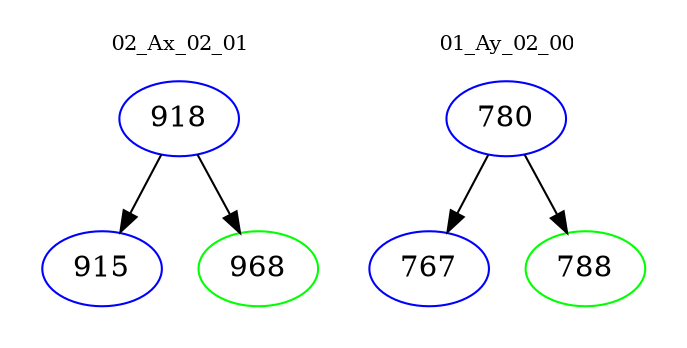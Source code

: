 digraph{
subgraph cluster_0 {
color = white
label = "02_Ax_02_01";
fontsize=10;
T0_918 [label="918", color="blue"]
T0_918 -> T0_915 [color="black"]
T0_915 [label="915", color="blue"]
T0_918 -> T0_968 [color="black"]
T0_968 [label="968", color="green"]
}
subgraph cluster_1 {
color = white
label = "01_Ay_02_00";
fontsize=10;
T1_780 [label="780", color="blue"]
T1_780 -> T1_767 [color="black"]
T1_767 [label="767", color="blue"]
T1_780 -> T1_788 [color="black"]
T1_788 [label="788", color="green"]
}
}
